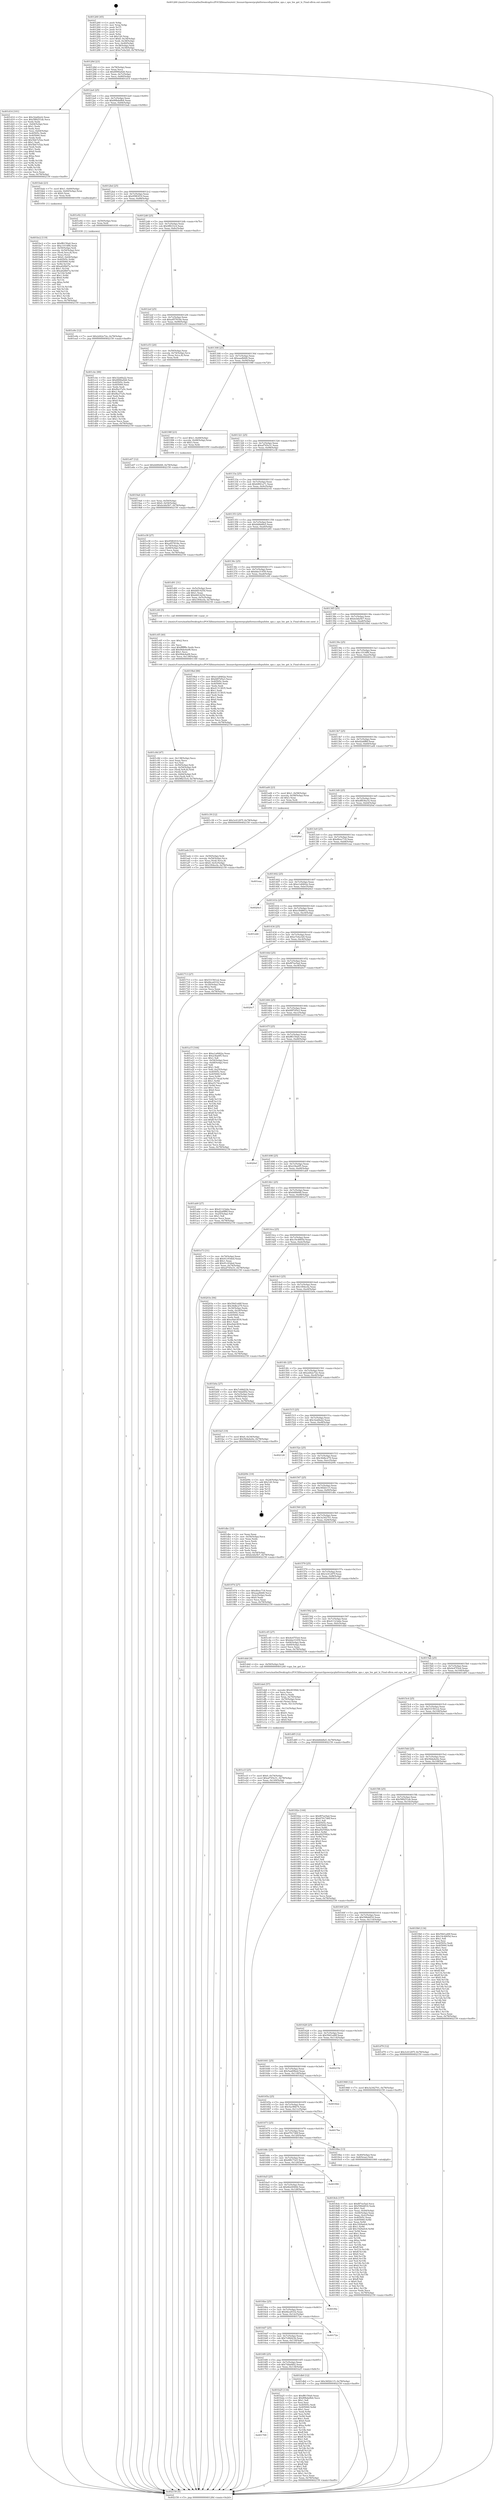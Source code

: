 digraph "0x401260" {
  label = "0x401260 (/mnt/c/Users/mathe/Desktop/tcc/POCII/binaries/extr_linuxarchpowerpcplatformscellspufshw_ops.c_spu_hw_get_ls_Final-ollvm.out::main(0))"
  labelloc = "t"
  node[shape=record]

  Entry [label="",width=0.3,height=0.3,shape=circle,fillcolor=black,style=filled]
  "0x40128d" [label="{
     0x40128d [23]\l
     | [instrs]\l
     &nbsp;&nbsp;0x40128d \<+3\>: mov -0x78(%rbp),%eax\l
     &nbsp;&nbsp;0x401290 \<+2\>: mov %eax,%ecx\l
     &nbsp;&nbsp;0x401292 \<+6\>: sub $0x8990a926,%ecx\l
     &nbsp;&nbsp;0x401298 \<+3\>: mov %eax,-0x7c(%rbp)\l
     &nbsp;&nbsp;0x40129b \<+3\>: mov %ecx,-0x80(%rbp)\l
     &nbsp;&nbsp;0x40129e \<+6\>: je 0000000000401d14 \<main+0xab4\>\l
  }"]
  "0x401d14" [label="{
     0x401d14 [101]\l
     | [instrs]\l
     &nbsp;&nbsp;0x401d14 \<+5\>: mov $0x32a6fa22,%eax\l
     &nbsp;&nbsp;0x401d19 \<+5\>: mov $0x588251ab,%ecx\l
     &nbsp;&nbsp;0x401d1e \<+2\>: xor %edx,%edx\l
     &nbsp;&nbsp;0x401d20 \<+3\>: mov -0x64(%rbp),%esi\l
     &nbsp;&nbsp;0x401d23 \<+3\>: sub $0x1,%edx\l
     &nbsp;&nbsp;0x401d26 \<+2\>: sub %edx,%esi\l
     &nbsp;&nbsp;0x401d28 \<+3\>: mov %esi,-0x64(%rbp)\l
     &nbsp;&nbsp;0x401d2b \<+7\>: mov 0x40505c,%edx\l
     &nbsp;&nbsp;0x401d32 \<+7\>: mov 0x405060,%esi\l
     &nbsp;&nbsp;0x401d39 \<+2\>: mov %edx,%edi\l
     &nbsp;&nbsp;0x401d3b \<+6\>: add $0x5bb7e52a,%edi\l
     &nbsp;&nbsp;0x401d41 \<+3\>: sub $0x1,%edi\l
     &nbsp;&nbsp;0x401d44 \<+6\>: sub $0x5bb7e52a,%edi\l
     &nbsp;&nbsp;0x401d4a \<+3\>: imul %edi,%edx\l
     &nbsp;&nbsp;0x401d4d \<+3\>: and $0x1,%edx\l
     &nbsp;&nbsp;0x401d50 \<+3\>: cmp $0x0,%edx\l
     &nbsp;&nbsp;0x401d53 \<+4\>: sete %r8b\l
     &nbsp;&nbsp;0x401d57 \<+3\>: cmp $0xa,%esi\l
     &nbsp;&nbsp;0x401d5a \<+4\>: setl %r9b\l
     &nbsp;&nbsp;0x401d5e \<+3\>: mov %r8b,%r10b\l
     &nbsp;&nbsp;0x401d61 \<+3\>: and %r9b,%r10b\l
     &nbsp;&nbsp;0x401d64 \<+3\>: xor %r9b,%r8b\l
     &nbsp;&nbsp;0x401d67 \<+3\>: or %r8b,%r10b\l
     &nbsp;&nbsp;0x401d6a \<+4\>: test $0x1,%r10b\l
     &nbsp;&nbsp;0x401d6e \<+3\>: cmovne %ecx,%eax\l
     &nbsp;&nbsp;0x401d71 \<+3\>: mov %eax,-0x78(%rbp)\l
     &nbsp;&nbsp;0x401d74 \<+5\>: jmp 0000000000402159 \<main+0xef9\>\l
  }"]
  "0x4012a4" [label="{
     0x4012a4 [25]\l
     | [instrs]\l
     &nbsp;&nbsp;0x4012a4 \<+5\>: jmp 00000000004012a9 \<main+0x49\>\l
     &nbsp;&nbsp;0x4012a9 \<+3\>: mov -0x7c(%rbp),%eax\l
     &nbsp;&nbsp;0x4012ac \<+5\>: sub $0x89bda9b4,%eax\l
     &nbsp;&nbsp;0x4012b1 \<+6\>: mov %eax,-0x84(%rbp)\l
     &nbsp;&nbsp;0x4012b7 \<+6\>: je 0000000000401bab \<main+0x94b\>\l
  }"]
  Exit [label="",width=0.3,height=0.3,shape=circle,fillcolor=black,style=filled,peripheries=2]
  "0x401bab" [label="{
     0x401bab [23]\l
     | [instrs]\l
     &nbsp;&nbsp;0x401bab \<+7\>: movl $0x1,-0x60(%rbp)\l
     &nbsp;&nbsp;0x401bb2 \<+4\>: movslq -0x60(%rbp),%rax\l
     &nbsp;&nbsp;0x401bb6 \<+4\>: shl $0x0,%rax\l
     &nbsp;&nbsp;0x401bba \<+3\>: mov %rax,%rdi\l
     &nbsp;&nbsp;0x401bbd \<+5\>: call 0000000000401050 \<malloc@plt\>\l
     | [calls]\l
     &nbsp;&nbsp;0x401050 \{1\} (unknown)\l
  }"]
  "0x4012bd" [label="{
     0x4012bd [25]\l
     | [instrs]\l
     &nbsp;&nbsp;0x4012bd \<+5\>: jmp 00000000004012c2 \<main+0x62\>\l
     &nbsp;&nbsp;0x4012c2 \<+3\>: mov -0x7c(%rbp),%eax\l
     &nbsp;&nbsp;0x4012c5 \<+5\>: sub $0x95f83f19,%eax\l
     &nbsp;&nbsp;0x4012ca \<+6\>: mov %eax,-0x88(%rbp)\l
     &nbsp;&nbsp;0x4012d0 \<+6\>: je 0000000000401e92 \<main+0xc32\>\l
  }"]
  "0x401e9e" [label="{
     0x401e9e [12]\l
     | [instrs]\l
     &nbsp;&nbsp;0x401e9e \<+7\>: movl $0x2d42e72e,-0x78(%rbp)\l
     &nbsp;&nbsp;0x401ea5 \<+5\>: jmp 0000000000402159 \<main+0xef9\>\l
  }"]
  "0x401e92" [label="{
     0x401e92 [12]\l
     | [instrs]\l
     &nbsp;&nbsp;0x401e92 \<+4\>: mov -0x50(%rbp),%rax\l
     &nbsp;&nbsp;0x401e96 \<+3\>: mov %rax,%rdi\l
     &nbsp;&nbsp;0x401e99 \<+5\>: call 0000000000401030 \<free@plt\>\l
     | [calls]\l
     &nbsp;&nbsp;0x401030 \{1\} (unknown)\l
  }"]
  "0x4012d6" [label="{
     0x4012d6 [25]\l
     | [instrs]\l
     &nbsp;&nbsp;0x4012d6 \<+5\>: jmp 00000000004012db \<main+0x7b\>\l
     &nbsp;&nbsp;0x4012db \<+3\>: mov -0x7c(%rbp),%eax\l
     &nbsp;&nbsp;0x4012de \<+5\>: sub $0x9ff233c4,%eax\l
     &nbsp;&nbsp;0x4012e3 \<+6\>: mov %eax,-0x8c(%rbp)\l
     &nbsp;&nbsp;0x4012e9 \<+6\>: je 0000000000401cbc \<main+0xa5c\>\l
  }"]
  "0x401e67" [label="{
     0x401e67 [12]\l
     | [instrs]\l
     &nbsp;&nbsp;0x401e67 \<+7\>: movl $0xbfd9d48,-0x78(%rbp)\l
     &nbsp;&nbsp;0x401e6e \<+5\>: jmp 0000000000402159 \<main+0xef9\>\l
  }"]
  "0x401cbc" [label="{
     0x401cbc [88]\l
     | [instrs]\l
     &nbsp;&nbsp;0x401cbc \<+5\>: mov $0x32a6fa22,%eax\l
     &nbsp;&nbsp;0x401cc1 \<+5\>: mov $0x8990a926,%ecx\l
     &nbsp;&nbsp;0x401cc6 \<+7\>: mov 0x40505c,%edx\l
     &nbsp;&nbsp;0x401ccd \<+7\>: mov 0x405060,%esi\l
     &nbsp;&nbsp;0x401cd4 \<+2\>: mov %edx,%edi\l
     &nbsp;&nbsp;0x401cd6 \<+6\>: sub $0xf6a37a5c,%edi\l
     &nbsp;&nbsp;0x401cdc \<+3\>: sub $0x1,%edi\l
     &nbsp;&nbsp;0x401cdf \<+6\>: add $0xf6a37a5c,%edi\l
     &nbsp;&nbsp;0x401ce5 \<+3\>: imul %edi,%edx\l
     &nbsp;&nbsp;0x401ce8 \<+3\>: and $0x1,%edx\l
     &nbsp;&nbsp;0x401ceb \<+3\>: cmp $0x0,%edx\l
     &nbsp;&nbsp;0x401cee \<+4\>: sete %r8b\l
     &nbsp;&nbsp;0x401cf2 \<+3\>: cmp $0xa,%esi\l
     &nbsp;&nbsp;0x401cf5 \<+4\>: setl %r9b\l
     &nbsp;&nbsp;0x401cf9 \<+3\>: mov %r8b,%r10b\l
     &nbsp;&nbsp;0x401cfc \<+3\>: and %r9b,%r10b\l
     &nbsp;&nbsp;0x401cff \<+3\>: xor %r9b,%r8b\l
     &nbsp;&nbsp;0x401d02 \<+3\>: or %r8b,%r10b\l
     &nbsp;&nbsp;0x401d05 \<+4\>: test $0x1,%r10b\l
     &nbsp;&nbsp;0x401d09 \<+3\>: cmovne %ecx,%eax\l
     &nbsp;&nbsp;0x401d0c \<+3\>: mov %eax,-0x78(%rbp)\l
     &nbsp;&nbsp;0x401d0f \<+5\>: jmp 0000000000402159 \<main+0xef9\>\l
  }"]
  "0x4012ef" [label="{
     0x4012ef [25]\l
     | [instrs]\l
     &nbsp;&nbsp;0x4012ef \<+5\>: jmp 00000000004012f4 \<main+0x94\>\l
     &nbsp;&nbsp;0x4012f4 \<+3\>: mov -0x7c(%rbp),%eax\l
     &nbsp;&nbsp;0x4012f7 \<+5\>: sub $0xa957818e,%eax\l
     &nbsp;&nbsp;0x4012fc \<+6\>: mov %eax,-0x90(%rbp)\l
     &nbsp;&nbsp;0x401302 \<+6\>: je 0000000000401e53 \<main+0xbf3\>\l
  }"]
  "0x401e1f" [label="{
     0x401e1f [25]\l
     | [instrs]\l
     &nbsp;&nbsp;0x401e1f \<+7\>: movl $0x0,-0x74(%rbp)\l
     &nbsp;&nbsp;0x401e26 \<+7\>: movl $0xaf745e31,-0x78(%rbp)\l
     &nbsp;&nbsp;0x401e2d \<+6\>: mov %eax,-0x140(%rbp)\l
     &nbsp;&nbsp;0x401e33 \<+5\>: jmp 0000000000402159 \<main+0xef9\>\l
  }"]
  "0x401e53" [label="{
     0x401e53 [20]\l
     | [instrs]\l
     &nbsp;&nbsp;0x401e53 \<+4\>: mov -0x50(%rbp),%rax\l
     &nbsp;&nbsp;0x401e57 \<+4\>: movslq -0x74(%rbp),%rcx\l
     &nbsp;&nbsp;0x401e5b \<+4\>: mov (%rax,%rcx,8),%rax\l
     &nbsp;&nbsp;0x401e5f \<+3\>: mov %rax,%rdi\l
     &nbsp;&nbsp;0x401e62 \<+5\>: call 0000000000401030 \<free@plt\>\l
     | [calls]\l
     &nbsp;&nbsp;0x401030 \{1\} (unknown)\l
  }"]
  "0x401308" [label="{
     0x401308 [25]\l
     | [instrs]\l
     &nbsp;&nbsp;0x401308 \<+5\>: jmp 000000000040130d \<main+0xad\>\l
     &nbsp;&nbsp;0x40130d \<+3\>: mov -0x7c(%rbp),%eax\l
     &nbsp;&nbsp;0x401310 \<+5\>: sub $0xaaafbfd0,%eax\l
     &nbsp;&nbsp;0x401315 \<+6\>: mov %eax,-0x94(%rbp)\l
     &nbsp;&nbsp;0x40131b \<+6\>: je 000000000040198f \<main+0x72f\>\l
  }"]
  "0x401de6" [label="{
     0x401de6 [57]\l
     | [instrs]\l
     &nbsp;&nbsp;0x401de6 \<+10\>: movabs $0x4030b6,%rdi\l
     &nbsp;&nbsp;0x401df0 \<+2\>: xor %ecx,%ecx\l
     &nbsp;&nbsp;0x401df2 \<+5\>: mov $0x1a,%edx\l
     &nbsp;&nbsp;0x401df7 \<+4\>: mov %rax,-0x70(%rbp)\l
     &nbsp;&nbsp;0x401dfb \<+4\>: mov -0x70(%rbp),%rax\l
     &nbsp;&nbsp;0x401dff \<+3\>: movsbl (%rax),%eax\l
     &nbsp;&nbsp;0x401e02 \<+6\>: mov %edx,-0x13c(%rbp)\l
     &nbsp;&nbsp;0x401e08 \<+1\>: cltd\l
     &nbsp;&nbsp;0x401e09 \<+6\>: mov -0x13c(%rbp),%esi\l
     &nbsp;&nbsp;0x401e0f \<+2\>: idiv %esi\l
     &nbsp;&nbsp;0x401e11 \<+3\>: sub $0x61,%ecx\l
     &nbsp;&nbsp;0x401e14 \<+2\>: sub %ecx,%edx\l
     &nbsp;&nbsp;0x401e16 \<+2\>: mov %edx,%esi\l
     &nbsp;&nbsp;0x401e18 \<+2\>: mov $0x0,%al\l
     &nbsp;&nbsp;0x401e1a \<+5\>: call 0000000000401040 \<printf@plt\>\l
     | [calls]\l
     &nbsp;&nbsp;0x401040 \{1\} (unknown)\l
  }"]
  "0x40198f" [label="{
     0x40198f [23]\l
     | [instrs]\l
     &nbsp;&nbsp;0x40198f \<+7\>: movl $0x1,-0x48(%rbp)\l
     &nbsp;&nbsp;0x401996 \<+4\>: movslq -0x48(%rbp),%rax\l
     &nbsp;&nbsp;0x40199a \<+4\>: shl $0x3,%rax\l
     &nbsp;&nbsp;0x40199e \<+3\>: mov %rax,%rdi\l
     &nbsp;&nbsp;0x4019a1 \<+5\>: call 0000000000401050 \<malloc@plt\>\l
     | [calls]\l
     &nbsp;&nbsp;0x401050 \{1\} (unknown)\l
  }"]
  "0x401321" [label="{
     0x401321 [25]\l
     | [instrs]\l
     &nbsp;&nbsp;0x401321 \<+5\>: jmp 0000000000401326 \<main+0xc6\>\l
     &nbsp;&nbsp;0x401326 \<+3\>: mov -0x7c(%rbp),%eax\l
     &nbsp;&nbsp;0x401329 \<+5\>: sub $0xaf745e31,%eax\l
     &nbsp;&nbsp;0x40132e \<+6\>: mov %eax,-0x98(%rbp)\l
     &nbsp;&nbsp;0x401334 \<+6\>: je 0000000000401e38 \<main+0xbd8\>\l
  }"]
  "0x401c8d" [label="{
     0x401c8d [47]\l
     | [instrs]\l
     &nbsp;&nbsp;0x401c8d \<+6\>: mov -0x138(%rbp),%ecx\l
     &nbsp;&nbsp;0x401c93 \<+3\>: imul %eax,%ecx\l
     &nbsp;&nbsp;0x401c96 \<+3\>: mov %cl,%sil\l
     &nbsp;&nbsp;0x401c99 \<+4\>: mov -0x50(%rbp),%rdi\l
     &nbsp;&nbsp;0x401c9d \<+4\>: movslq -0x54(%rbp),%r8\l
     &nbsp;&nbsp;0x401ca1 \<+4\>: mov (%rdi,%r8,8),%rdi\l
     &nbsp;&nbsp;0x401ca5 \<+3\>: mov (%rdi),%rdi\l
     &nbsp;&nbsp;0x401ca8 \<+4\>: movslq -0x64(%rbp),%r8\l
     &nbsp;&nbsp;0x401cac \<+4\>: mov %sil,(%rdi,%r8,1)\l
     &nbsp;&nbsp;0x401cb0 \<+7\>: movl $0x9ff233c4,-0x78(%rbp)\l
     &nbsp;&nbsp;0x401cb7 \<+5\>: jmp 0000000000402159 \<main+0xef9\>\l
  }"]
  "0x401e38" [label="{
     0x401e38 [27]\l
     | [instrs]\l
     &nbsp;&nbsp;0x401e38 \<+5\>: mov $0x95f83f19,%eax\l
     &nbsp;&nbsp;0x401e3d \<+5\>: mov $0xa957818e,%ecx\l
     &nbsp;&nbsp;0x401e42 \<+3\>: mov -0x74(%rbp),%edx\l
     &nbsp;&nbsp;0x401e45 \<+3\>: cmp -0x48(%rbp),%edx\l
     &nbsp;&nbsp;0x401e48 \<+3\>: cmovl %ecx,%eax\l
     &nbsp;&nbsp;0x401e4b \<+3\>: mov %eax,-0x78(%rbp)\l
     &nbsp;&nbsp;0x401e4e \<+5\>: jmp 0000000000402159 \<main+0xef9\>\l
  }"]
  "0x40133a" [label="{
     0x40133a [25]\l
     | [instrs]\l
     &nbsp;&nbsp;0x40133a \<+5\>: jmp 000000000040133f \<main+0xdf\>\l
     &nbsp;&nbsp;0x40133f \<+3\>: mov -0x7c(%rbp),%eax\l
     &nbsp;&nbsp;0x401342 \<+5\>: sub $0xb9f41a71,%eax\l
     &nbsp;&nbsp;0x401347 \<+6\>: mov %eax,-0x9c(%rbp)\l
     &nbsp;&nbsp;0x40134d \<+6\>: je 0000000000402141 \<main+0xee1\>\l
  }"]
  "0x401c65" [label="{
     0x401c65 [40]\l
     | [instrs]\l
     &nbsp;&nbsp;0x401c65 \<+5\>: mov $0x2,%ecx\l
     &nbsp;&nbsp;0x401c6a \<+1\>: cltd\l
     &nbsp;&nbsp;0x401c6b \<+2\>: idiv %ecx\l
     &nbsp;&nbsp;0x401c6d \<+6\>: imul $0xfffffffe,%edx,%ecx\l
     &nbsp;&nbsp;0x401c73 \<+6\>: add $0x94de4a08,%ecx\l
     &nbsp;&nbsp;0x401c79 \<+3\>: add $0x1,%ecx\l
     &nbsp;&nbsp;0x401c7c \<+6\>: sub $0x94de4a08,%ecx\l
     &nbsp;&nbsp;0x401c82 \<+6\>: mov %ecx,-0x138(%rbp)\l
     &nbsp;&nbsp;0x401c88 \<+5\>: call 0000000000401160 \<next_i\>\l
     | [calls]\l
     &nbsp;&nbsp;0x401160 \{1\} (/mnt/c/Users/mathe/Desktop/tcc/POCII/binaries/extr_linuxarchpowerpcplatformscellspufshw_ops.c_spu_hw_get_ls_Final-ollvm.out::next_i)\l
  }"]
  "0x402141" [label="{
     0x402141\l
  }", style=dashed]
  "0x401353" [label="{
     0x401353 [25]\l
     | [instrs]\l
     &nbsp;&nbsp;0x401353 \<+5\>: jmp 0000000000401358 \<main+0xf8\>\l
     &nbsp;&nbsp;0x401358 \<+3\>: mov -0x7c(%rbp),%eax\l
     &nbsp;&nbsp;0x40135b \<+5\>: sub $0xbb8ddfa5,%eax\l
     &nbsp;&nbsp;0x401360 \<+6\>: mov %eax,-0xa0(%rbp)\l
     &nbsp;&nbsp;0x401366 \<+6\>: je 0000000000401d91 \<main+0xb31\>\l
  }"]
  "0x401bc2" [label="{
     0x401bc2 [119]\l
     | [instrs]\l
     &nbsp;&nbsp;0x401bc2 \<+5\>: mov $0xff6150a0,%ecx\l
     &nbsp;&nbsp;0x401bc7 \<+5\>: mov $0xc1014ff4,%edx\l
     &nbsp;&nbsp;0x401bcc \<+4\>: mov -0x50(%rbp),%rdi\l
     &nbsp;&nbsp;0x401bd0 \<+4\>: movslq -0x54(%rbp),%rsi\l
     &nbsp;&nbsp;0x401bd4 \<+4\>: mov (%rdi,%rsi,8),%rsi\l
     &nbsp;&nbsp;0x401bd8 \<+3\>: mov %rax,(%rsi)\l
     &nbsp;&nbsp;0x401bdb \<+7\>: movl $0x0,-0x64(%rbp)\l
     &nbsp;&nbsp;0x401be2 \<+8\>: mov 0x40505c,%r8d\l
     &nbsp;&nbsp;0x401bea \<+8\>: mov 0x405060,%r9d\l
     &nbsp;&nbsp;0x401bf2 \<+3\>: mov %r8d,%r10d\l
     &nbsp;&nbsp;0x401bf5 \<+7\>: add $0xa62fb67a,%r10d\l
     &nbsp;&nbsp;0x401bfc \<+4\>: sub $0x1,%r10d\l
     &nbsp;&nbsp;0x401c00 \<+7\>: sub $0xa62fb67a,%r10d\l
     &nbsp;&nbsp;0x401c07 \<+4\>: imul %r10d,%r8d\l
     &nbsp;&nbsp;0x401c0b \<+4\>: and $0x1,%r8d\l
     &nbsp;&nbsp;0x401c0f \<+4\>: cmp $0x0,%r8d\l
     &nbsp;&nbsp;0x401c13 \<+4\>: sete %r11b\l
     &nbsp;&nbsp;0x401c17 \<+4\>: cmp $0xa,%r9d\l
     &nbsp;&nbsp;0x401c1b \<+3\>: setl %bl\l
     &nbsp;&nbsp;0x401c1e \<+3\>: mov %r11b,%r14b\l
     &nbsp;&nbsp;0x401c21 \<+3\>: and %bl,%r14b\l
     &nbsp;&nbsp;0x401c24 \<+3\>: xor %bl,%r11b\l
     &nbsp;&nbsp;0x401c27 \<+3\>: or %r11b,%r14b\l
     &nbsp;&nbsp;0x401c2a \<+4\>: test $0x1,%r14b\l
     &nbsp;&nbsp;0x401c2e \<+3\>: cmovne %edx,%ecx\l
     &nbsp;&nbsp;0x401c31 \<+3\>: mov %ecx,-0x78(%rbp)\l
     &nbsp;&nbsp;0x401c34 \<+5\>: jmp 0000000000402159 \<main+0xef9\>\l
  }"]
  "0x401d91" [label="{
     0x401d91 [31]\l
     | [instrs]\l
     &nbsp;&nbsp;0x401d91 \<+3\>: mov -0x5c(%rbp),%eax\l
     &nbsp;&nbsp;0x401d94 \<+5\>: sub $0xbfd1425d,%eax\l
     &nbsp;&nbsp;0x401d99 \<+3\>: add $0x1,%eax\l
     &nbsp;&nbsp;0x401d9c \<+5\>: add $0xbfd1425d,%eax\l
     &nbsp;&nbsp;0x401da1 \<+3\>: mov %eax,-0x5c(%rbp)\l
     &nbsp;&nbsp;0x401da4 \<+7\>: movl $0x1f04ecfa,-0x78(%rbp)\l
     &nbsp;&nbsp;0x401dab \<+5\>: jmp 0000000000402159 \<main+0xef9\>\l
  }"]
  "0x40136c" [label="{
     0x40136c [25]\l
     | [instrs]\l
     &nbsp;&nbsp;0x40136c \<+5\>: jmp 0000000000401371 \<main+0x111\>\l
     &nbsp;&nbsp;0x401371 \<+3\>: mov -0x7c(%rbp),%eax\l
     &nbsp;&nbsp;0x401374 \<+5\>: sub $0xbbe31459,%eax\l
     &nbsp;&nbsp;0x401379 \<+6\>: mov %eax,-0xa4(%rbp)\l
     &nbsp;&nbsp;0x40137f \<+6\>: je 0000000000401c60 \<main+0xa00\>\l
  }"]
  "0x401709" [label="{
     0x401709\l
  }", style=dashed]
  "0x401c60" [label="{
     0x401c60 [5]\l
     | [instrs]\l
     &nbsp;&nbsp;0x401c60 \<+5\>: call 0000000000401160 \<next_i\>\l
     | [calls]\l
     &nbsp;&nbsp;0x401160 \{1\} (/mnt/c/Users/mathe/Desktop/tcc/POCII/binaries/extr_linuxarchpowerpcplatformscellspufshw_ops.c_spu_hw_get_ls_Final-ollvm.out::next_i)\l
  }"]
  "0x401385" [label="{
     0x401385 [25]\l
     | [instrs]\l
     &nbsp;&nbsp;0x401385 \<+5\>: jmp 000000000040138a \<main+0x12a\>\l
     &nbsp;&nbsp;0x40138a \<+3\>: mov -0x7c(%rbp),%eax\l
     &nbsp;&nbsp;0x40138d \<+5\>: sub $0xbcbfa5b7,%eax\l
     &nbsp;&nbsp;0x401392 \<+6\>: mov %eax,-0xa8(%rbp)\l
     &nbsp;&nbsp;0x401398 \<+6\>: je 00000000004019bd \<main+0x75d\>\l
  }"]
  "0x401b25" [label="{
     0x401b25 [134]\l
     | [instrs]\l
     &nbsp;&nbsp;0x401b25 \<+5\>: mov $0xff6150a0,%eax\l
     &nbsp;&nbsp;0x401b2a \<+5\>: mov $0x89bda9b4,%ecx\l
     &nbsp;&nbsp;0x401b2f \<+2\>: mov $0x1,%dl\l
     &nbsp;&nbsp;0x401b31 \<+2\>: xor %esi,%esi\l
     &nbsp;&nbsp;0x401b33 \<+7\>: mov 0x40505c,%edi\l
     &nbsp;&nbsp;0x401b3a \<+8\>: mov 0x405060,%r8d\l
     &nbsp;&nbsp;0x401b42 \<+3\>: sub $0x1,%esi\l
     &nbsp;&nbsp;0x401b45 \<+3\>: mov %edi,%r9d\l
     &nbsp;&nbsp;0x401b48 \<+3\>: add %esi,%r9d\l
     &nbsp;&nbsp;0x401b4b \<+4\>: imul %r9d,%edi\l
     &nbsp;&nbsp;0x401b4f \<+3\>: and $0x1,%edi\l
     &nbsp;&nbsp;0x401b52 \<+3\>: cmp $0x0,%edi\l
     &nbsp;&nbsp;0x401b55 \<+4\>: sete %r10b\l
     &nbsp;&nbsp;0x401b59 \<+4\>: cmp $0xa,%r8d\l
     &nbsp;&nbsp;0x401b5d \<+4\>: setl %r11b\l
     &nbsp;&nbsp;0x401b61 \<+3\>: mov %r10b,%bl\l
     &nbsp;&nbsp;0x401b64 \<+3\>: xor $0xff,%bl\l
     &nbsp;&nbsp;0x401b67 \<+3\>: mov %r11b,%r14b\l
     &nbsp;&nbsp;0x401b6a \<+4\>: xor $0xff,%r14b\l
     &nbsp;&nbsp;0x401b6e \<+3\>: xor $0x1,%dl\l
     &nbsp;&nbsp;0x401b71 \<+3\>: mov %bl,%r15b\l
     &nbsp;&nbsp;0x401b74 \<+4\>: and $0xff,%r15b\l
     &nbsp;&nbsp;0x401b78 \<+3\>: and %dl,%r10b\l
     &nbsp;&nbsp;0x401b7b \<+3\>: mov %r14b,%r12b\l
     &nbsp;&nbsp;0x401b7e \<+4\>: and $0xff,%r12b\l
     &nbsp;&nbsp;0x401b82 \<+3\>: and %dl,%r11b\l
     &nbsp;&nbsp;0x401b85 \<+3\>: or %r10b,%r15b\l
     &nbsp;&nbsp;0x401b88 \<+3\>: or %r11b,%r12b\l
     &nbsp;&nbsp;0x401b8b \<+3\>: xor %r12b,%r15b\l
     &nbsp;&nbsp;0x401b8e \<+3\>: or %r14b,%bl\l
     &nbsp;&nbsp;0x401b91 \<+3\>: xor $0xff,%bl\l
     &nbsp;&nbsp;0x401b94 \<+3\>: or $0x1,%dl\l
     &nbsp;&nbsp;0x401b97 \<+2\>: and %dl,%bl\l
     &nbsp;&nbsp;0x401b99 \<+3\>: or %bl,%r15b\l
     &nbsp;&nbsp;0x401b9c \<+4\>: test $0x1,%r15b\l
     &nbsp;&nbsp;0x401ba0 \<+3\>: cmovne %ecx,%eax\l
     &nbsp;&nbsp;0x401ba3 \<+3\>: mov %eax,-0x78(%rbp)\l
     &nbsp;&nbsp;0x401ba6 \<+5\>: jmp 0000000000402159 \<main+0xef9\>\l
  }"]
  "0x4019bd" [label="{
     0x4019bd [88]\l
     | [instrs]\l
     &nbsp;&nbsp;0x4019bd \<+5\>: mov $0xe1a8462a,%eax\l
     &nbsp;&nbsp;0x4019c2 \<+5\>: mov $0xfd97d5a3,%ecx\l
     &nbsp;&nbsp;0x4019c7 \<+7\>: mov 0x40505c,%edx\l
     &nbsp;&nbsp;0x4019ce \<+7\>: mov 0x405060,%esi\l
     &nbsp;&nbsp;0x4019d5 \<+2\>: mov %edx,%edi\l
     &nbsp;&nbsp;0x4019d7 \<+6\>: sub $0x41313835,%edi\l
     &nbsp;&nbsp;0x4019dd \<+3\>: sub $0x1,%edi\l
     &nbsp;&nbsp;0x4019e0 \<+6\>: add $0x41313835,%edi\l
     &nbsp;&nbsp;0x4019e6 \<+3\>: imul %edi,%edx\l
     &nbsp;&nbsp;0x4019e9 \<+3\>: and $0x1,%edx\l
     &nbsp;&nbsp;0x4019ec \<+3\>: cmp $0x0,%edx\l
     &nbsp;&nbsp;0x4019ef \<+4\>: sete %r8b\l
     &nbsp;&nbsp;0x4019f3 \<+3\>: cmp $0xa,%esi\l
     &nbsp;&nbsp;0x4019f6 \<+4\>: setl %r9b\l
     &nbsp;&nbsp;0x4019fa \<+3\>: mov %r8b,%r10b\l
     &nbsp;&nbsp;0x4019fd \<+3\>: and %r9b,%r10b\l
     &nbsp;&nbsp;0x401a00 \<+3\>: xor %r9b,%r8b\l
     &nbsp;&nbsp;0x401a03 \<+3\>: or %r8b,%r10b\l
     &nbsp;&nbsp;0x401a06 \<+4\>: test $0x1,%r10b\l
     &nbsp;&nbsp;0x401a0a \<+3\>: cmovne %ecx,%eax\l
     &nbsp;&nbsp;0x401a0d \<+3\>: mov %eax,-0x78(%rbp)\l
     &nbsp;&nbsp;0x401a10 \<+5\>: jmp 0000000000402159 \<main+0xef9\>\l
  }"]
  "0x40139e" [label="{
     0x40139e [25]\l
     | [instrs]\l
     &nbsp;&nbsp;0x40139e \<+5\>: jmp 00000000004013a3 \<main+0x143\>\l
     &nbsp;&nbsp;0x4013a3 \<+3\>: mov -0x7c(%rbp),%eax\l
     &nbsp;&nbsp;0x4013a6 \<+5\>: sub $0xc1014ff4,%eax\l
     &nbsp;&nbsp;0x4013ab \<+6\>: mov %eax,-0xac(%rbp)\l
     &nbsp;&nbsp;0x4013b1 \<+6\>: je 0000000000401c39 \<main+0x9d9\>\l
  }"]
  "0x4016f0" [label="{
     0x4016f0 [25]\l
     | [instrs]\l
     &nbsp;&nbsp;0x4016f0 \<+5\>: jmp 00000000004016f5 \<main+0x495\>\l
     &nbsp;&nbsp;0x4016f5 \<+3\>: mov -0x7c(%rbp),%eax\l
     &nbsp;&nbsp;0x4016f8 \<+5\>: sub $0x7ddafd02,%eax\l
     &nbsp;&nbsp;0x4016fd \<+6\>: mov %eax,-0x134(%rbp)\l
     &nbsp;&nbsp;0x401703 \<+6\>: je 0000000000401b25 \<main+0x8c5\>\l
  }"]
  "0x401c39" [label="{
     0x401c39 [12]\l
     | [instrs]\l
     &nbsp;&nbsp;0x401c39 \<+7\>: movl $0x3c41297f,-0x78(%rbp)\l
     &nbsp;&nbsp;0x401c40 \<+5\>: jmp 0000000000402159 \<main+0xef9\>\l
  }"]
  "0x4013b7" [label="{
     0x4013b7 [25]\l
     | [instrs]\l
     &nbsp;&nbsp;0x4013b7 \<+5\>: jmp 00000000004013bc \<main+0x15c\>\l
     &nbsp;&nbsp;0x4013bc \<+3\>: mov -0x7c(%rbp),%eax\l
     &nbsp;&nbsp;0x4013bf \<+5\>: sub $0xd2a6ff6f,%eax\l
     &nbsp;&nbsp;0x4013c4 \<+6\>: mov %eax,-0xb0(%rbp)\l
     &nbsp;&nbsp;0x4013ca \<+6\>: je 0000000000401ad4 \<main+0x874\>\l
  }"]
  "0x401db0" [label="{
     0x401db0 [12]\l
     | [instrs]\l
     &nbsp;&nbsp;0x401db0 \<+7\>: movl $0x36f2b115,-0x78(%rbp)\l
     &nbsp;&nbsp;0x401db7 \<+5\>: jmp 0000000000402159 \<main+0xef9\>\l
  }"]
  "0x401ad4" [label="{
     0x401ad4 [23]\l
     | [instrs]\l
     &nbsp;&nbsp;0x401ad4 \<+7\>: movl $0x1,-0x58(%rbp)\l
     &nbsp;&nbsp;0x401adb \<+4\>: movslq -0x58(%rbp),%rax\l
     &nbsp;&nbsp;0x401adf \<+4\>: shl $0x3,%rax\l
     &nbsp;&nbsp;0x401ae3 \<+3\>: mov %rax,%rdi\l
     &nbsp;&nbsp;0x401ae6 \<+5\>: call 0000000000401050 \<malloc@plt\>\l
     | [calls]\l
     &nbsp;&nbsp;0x401050 \{1\} (unknown)\l
  }"]
  "0x4013d0" [label="{
     0x4013d0 [25]\l
     | [instrs]\l
     &nbsp;&nbsp;0x4013d0 \<+5\>: jmp 00000000004013d5 \<main+0x175\>\l
     &nbsp;&nbsp;0x4013d5 \<+3\>: mov -0x7c(%rbp),%eax\l
     &nbsp;&nbsp;0x4013d8 \<+5\>: sub $0xdf836a1b,%eax\l
     &nbsp;&nbsp;0x4013dd \<+6\>: mov %eax,-0xb4(%rbp)\l
     &nbsp;&nbsp;0x4013e3 \<+6\>: je 00000000004020af \<main+0xe4f\>\l
  }"]
  "0x4016d7" [label="{
     0x4016d7 [25]\l
     | [instrs]\l
     &nbsp;&nbsp;0x4016d7 \<+5\>: jmp 00000000004016dc \<main+0x47c\>\l
     &nbsp;&nbsp;0x4016dc \<+3\>: mov -0x7c(%rbp),%eax\l
     &nbsp;&nbsp;0x4016df \<+5\>: sub $0x7c68d23b,%eax\l
     &nbsp;&nbsp;0x4016e4 \<+6\>: mov %eax,-0x130(%rbp)\l
     &nbsp;&nbsp;0x4016ea \<+6\>: je 0000000000401db0 \<main+0xb50\>\l
  }"]
  "0x4020af" [label="{
     0x4020af\l
  }", style=dashed]
  "0x4013e9" [label="{
     0x4013e9 [25]\l
     | [instrs]\l
     &nbsp;&nbsp;0x4013e9 \<+5\>: jmp 00000000004013ee \<main+0x18e\>\l
     &nbsp;&nbsp;0x4013ee \<+3\>: mov -0x7c(%rbp),%eax\l
     &nbsp;&nbsp;0x4013f1 \<+5\>: sub $0xdfeec718,%eax\l
     &nbsp;&nbsp;0x4013f6 \<+6\>: mov %eax,-0xb8(%rbp)\l
     &nbsp;&nbsp;0x4013fc \<+6\>: je 0000000000401eaa \<main+0xc4a\>\l
  }"]
  "0x40172e" [label="{
     0x40172e\l
  }", style=dashed]
  "0x401eaa" [label="{
     0x401eaa\l
  }", style=dashed]
  "0x401402" [label="{
     0x401402 [25]\l
     | [instrs]\l
     &nbsp;&nbsp;0x401402 \<+5\>: jmp 0000000000401407 \<main+0x1a7\>\l
     &nbsp;&nbsp;0x401407 \<+3\>: mov -0x7c(%rbp),%eax\l
     &nbsp;&nbsp;0x40140a \<+5\>: sub $0xe1a8462a,%eax\l
     &nbsp;&nbsp;0x40140f \<+6\>: mov %eax,-0xbc(%rbp)\l
     &nbsp;&nbsp;0x401415 \<+6\>: je 00000000004020e3 \<main+0xe83\>\l
  }"]
  "0x4016be" [label="{
     0x4016be [25]\l
     | [instrs]\l
     &nbsp;&nbsp;0x4016be \<+5\>: jmp 00000000004016c3 \<main+0x463\>\l
     &nbsp;&nbsp;0x4016c3 \<+3\>: mov -0x7c(%rbp),%eax\l
     &nbsp;&nbsp;0x4016c6 \<+5\>: sub $0x6bca9332,%eax\l
     &nbsp;&nbsp;0x4016cb \<+6\>: mov %eax,-0x12c(%rbp)\l
     &nbsp;&nbsp;0x4016d1 \<+6\>: je 000000000040172e \<main+0x4ce\>\l
  }"]
  "0x4020e3" [label="{
     0x4020e3\l
  }", style=dashed]
  "0x40141b" [label="{
     0x40141b [25]\l
     | [instrs]\l
     &nbsp;&nbsp;0x40141b \<+5\>: jmp 0000000000401420 \<main+0x1c0\>\l
     &nbsp;&nbsp;0x401420 \<+3\>: mov -0x7c(%rbp),%eax\l
     &nbsp;&nbsp;0x401423 \<+5\>: sub $0xe30d661a,%eax\l
     &nbsp;&nbsp;0x401428 \<+6\>: mov %eax,-0xc0(%rbp)\l
     &nbsp;&nbsp;0x40142e \<+6\>: je 0000000000401eb6 \<main+0xc56\>\l
  }"]
  "0x401f0e" [label="{
     0x401f0e\l
  }", style=dashed]
  "0x401eb6" [label="{
     0x401eb6\l
  }", style=dashed]
  "0x401434" [label="{
     0x401434 [25]\l
     | [instrs]\l
     &nbsp;&nbsp;0x401434 \<+5\>: jmp 0000000000401439 \<main+0x1d9\>\l
     &nbsp;&nbsp;0x401439 \<+3\>: mov -0x7c(%rbp),%eax\l
     &nbsp;&nbsp;0x40143c \<+5\>: sub $0xe7e4a320,%eax\l
     &nbsp;&nbsp;0x401441 \<+6\>: mov %eax,-0xc4(%rbp)\l
     &nbsp;&nbsp;0x401447 \<+6\>: je 0000000000401713 \<main+0x4b3\>\l
  }"]
  "0x4016a5" [label="{
     0x4016a5 [25]\l
     | [instrs]\l
     &nbsp;&nbsp;0x4016a5 \<+5\>: jmp 00000000004016aa \<main+0x44a\>\l
     &nbsp;&nbsp;0x4016aa \<+3\>: mov -0x7c(%rbp),%eax\l
     &nbsp;&nbsp;0x4016ad \<+5\>: sub $0x6b24949d,%eax\l
     &nbsp;&nbsp;0x4016b2 \<+6\>: mov %eax,-0x128(%rbp)\l
     &nbsp;&nbsp;0x4016b8 \<+6\>: je 0000000000401f0e \<main+0xcae\>\l
  }"]
  "0x401713" [label="{
     0x401713 [27]\l
     | [instrs]\l
     &nbsp;&nbsp;0x401713 \<+5\>: mov $0x531561e2,%eax\l
     &nbsp;&nbsp;0x401718 \<+5\>: mov $0x6bca9332,%ecx\l
     &nbsp;&nbsp;0x40171d \<+3\>: mov -0x30(%rbp),%edx\l
     &nbsp;&nbsp;0x401720 \<+3\>: cmp $0x2,%edx\l
     &nbsp;&nbsp;0x401723 \<+3\>: cmovne %ecx,%eax\l
     &nbsp;&nbsp;0x401726 \<+3\>: mov %eax,-0x78(%rbp)\l
     &nbsp;&nbsp;0x401729 \<+5\>: jmp 0000000000402159 \<main+0xef9\>\l
  }"]
  "0x40144d" [label="{
     0x40144d [25]\l
     | [instrs]\l
     &nbsp;&nbsp;0x40144d \<+5\>: jmp 0000000000401452 \<main+0x1f2\>\l
     &nbsp;&nbsp;0x401452 \<+3\>: mov -0x7c(%rbp),%eax\l
     &nbsp;&nbsp;0x401455 \<+5\>: sub $0xf87ee5ad,%eax\l
     &nbsp;&nbsp;0x40145a \<+6\>: mov %eax,-0xc8(%rbp)\l
     &nbsp;&nbsp;0x401460 \<+6\>: je 00000000004020c7 \<main+0xe67\>\l
  }"]
  "0x402159" [label="{
     0x402159 [5]\l
     | [instrs]\l
     &nbsp;&nbsp;0x402159 \<+5\>: jmp 000000000040128d \<main+0x2d\>\l
  }"]
  "0x401260" [label="{
     0x401260 [45]\l
     | [instrs]\l
     &nbsp;&nbsp;0x401260 \<+1\>: push %rbp\l
     &nbsp;&nbsp;0x401261 \<+3\>: mov %rsp,%rbp\l
     &nbsp;&nbsp;0x401264 \<+2\>: push %r15\l
     &nbsp;&nbsp;0x401266 \<+2\>: push %r14\l
     &nbsp;&nbsp;0x401268 \<+2\>: push %r12\l
     &nbsp;&nbsp;0x40126a \<+1\>: push %rbx\l
     &nbsp;&nbsp;0x40126b \<+7\>: sub $0x120,%rsp\l
     &nbsp;&nbsp;0x401272 \<+7\>: movl $0x0,-0x34(%rbp)\l
     &nbsp;&nbsp;0x401279 \<+3\>: mov %edi,-0x38(%rbp)\l
     &nbsp;&nbsp;0x40127c \<+4\>: mov %rsi,-0x40(%rbp)\l
     &nbsp;&nbsp;0x401280 \<+3\>: mov -0x38(%rbp),%edi\l
     &nbsp;&nbsp;0x401283 \<+3\>: mov %edi,-0x30(%rbp)\l
     &nbsp;&nbsp;0x401286 \<+7\>: movl $0xe7e4a320,-0x78(%rbp)\l
  }"]
  "0x401f99" [label="{
     0x401f99\l
  }", style=dashed]
  "0x4020c7" [label="{
     0x4020c7\l
  }", style=dashed]
  "0x401466" [label="{
     0x401466 [25]\l
     | [instrs]\l
     &nbsp;&nbsp;0x401466 \<+5\>: jmp 000000000040146b \<main+0x20b\>\l
     &nbsp;&nbsp;0x40146b \<+3\>: mov -0x7c(%rbp),%eax\l
     &nbsp;&nbsp;0x40146e \<+5\>: sub $0xfd97d5a3,%eax\l
     &nbsp;&nbsp;0x401473 \<+6\>: mov %eax,-0xcc(%rbp)\l
     &nbsp;&nbsp;0x401479 \<+6\>: je 0000000000401a15 \<main+0x7b5\>\l
  }"]
  "0x401aeb" [label="{
     0x401aeb [31]\l
     | [instrs]\l
     &nbsp;&nbsp;0x401aeb \<+4\>: mov -0x50(%rbp),%rdi\l
     &nbsp;&nbsp;0x401aef \<+4\>: movslq -0x54(%rbp),%rcx\l
     &nbsp;&nbsp;0x401af3 \<+4\>: mov %rax,(%rdi,%rcx,8)\l
     &nbsp;&nbsp;0x401af7 \<+7\>: movl $0x0,-0x5c(%rbp)\l
     &nbsp;&nbsp;0x401afe \<+7\>: movl $0x1f04ecfa,-0x78(%rbp)\l
     &nbsp;&nbsp;0x401b05 \<+5\>: jmp 0000000000402159 \<main+0xef9\>\l
  }"]
  "0x401a15" [label="{
     0x401a15 [164]\l
     | [instrs]\l
     &nbsp;&nbsp;0x401a15 \<+5\>: mov $0xe1a8462a,%eax\l
     &nbsp;&nbsp;0x401a1a \<+5\>: mov $0x23ba0f5,%ecx\l
     &nbsp;&nbsp;0x401a1f \<+2\>: mov $0x1,%dl\l
     &nbsp;&nbsp;0x401a21 \<+3\>: mov -0x54(%rbp),%esi\l
     &nbsp;&nbsp;0x401a24 \<+3\>: cmp -0x48(%rbp),%esi\l
     &nbsp;&nbsp;0x401a27 \<+4\>: setl %dil\l
     &nbsp;&nbsp;0x401a2b \<+4\>: and $0x1,%dil\l
     &nbsp;&nbsp;0x401a2f \<+4\>: mov %dil,-0x25(%rbp)\l
     &nbsp;&nbsp;0x401a33 \<+7\>: mov 0x40505c,%esi\l
     &nbsp;&nbsp;0x401a3a \<+8\>: mov 0x405060,%r8d\l
     &nbsp;&nbsp;0x401a42 \<+3\>: mov %esi,%r9d\l
     &nbsp;&nbsp;0x401a45 \<+7\>: sub $0xe517dcaf,%r9d\l
     &nbsp;&nbsp;0x401a4c \<+4\>: sub $0x1,%r9d\l
     &nbsp;&nbsp;0x401a50 \<+7\>: add $0xe517dcaf,%r9d\l
     &nbsp;&nbsp;0x401a57 \<+4\>: imul %r9d,%esi\l
     &nbsp;&nbsp;0x401a5b \<+3\>: and $0x1,%esi\l
     &nbsp;&nbsp;0x401a5e \<+3\>: cmp $0x0,%esi\l
     &nbsp;&nbsp;0x401a61 \<+4\>: sete %dil\l
     &nbsp;&nbsp;0x401a65 \<+4\>: cmp $0xa,%r8d\l
     &nbsp;&nbsp;0x401a69 \<+4\>: setl %r10b\l
     &nbsp;&nbsp;0x401a6d \<+3\>: mov %dil,%r11b\l
     &nbsp;&nbsp;0x401a70 \<+4\>: xor $0xff,%r11b\l
     &nbsp;&nbsp;0x401a74 \<+3\>: mov %r10b,%bl\l
     &nbsp;&nbsp;0x401a77 \<+3\>: xor $0xff,%bl\l
     &nbsp;&nbsp;0x401a7a \<+3\>: xor $0x1,%dl\l
     &nbsp;&nbsp;0x401a7d \<+3\>: mov %r11b,%r14b\l
     &nbsp;&nbsp;0x401a80 \<+4\>: and $0xff,%r14b\l
     &nbsp;&nbsp;0x401a84 \<+3\>: and %dl,%dil\l
     &nbsp;&nbsp;0x401a87 \<+3\>: mov %bl,%r15b\l
     &nbsp;&nbsp;0x401a8a \<+4\>: and $0xff,%r15b\l
     &nbsp;&nbsp;0x401a8e \<+3\>: and %dl,%r10b\l
     &nbsp;&nbsp;0x401a91 \<+3\>: or %dil,%r14b\l
     &nbsp;&nbsp;0x401a94 \<+3\>: or %r10b,%r15b\l
     &nbsp;&nbsp;0x401a97 \<+3\>: xor %r15b,%r14b\l
     &nbsp;&nbsp;0x401a9a \<+3\>: or %bl,%r11b\l
     &nbsp;&nbsp;0x401a9d \<+4\>: xor $0xff,%r11b\l
     &nbsp;&nbsp;0x401aa1 \<+3\>: or $0x1,%dl\l
     &nbsp;&nbsp;0x401aa4 \<+3\>: and %dl,%r11b\l
     &nbsp;&nbsp;0x401aa7 \<+3\>: or %r11b,%r14b\l
     &nbsp;&nbsp;0x401aaa \<+4\>: test $0x1,%r14b\l
     &nbsp;&nbsp;0x401aae \<+3\>: cmovne %ecx,%eax\l
     &nbsp;&nbsp;0x401ab1 \<+3\>: mov %eax,-0x78(%rbp)\l
     &nbsp;&nbsp;0x401ab4 \<+5\>: jmp 0000000000402159 \<main+0xef9\>\l
  }"]
  "0x40147f" [label="{
     0x40147f [25]\l
     | [instrs]\l
     &nbsp;&nbsp;0x40147f \<+5\>: jmp 0000000000401484 \<main+0x224\>\l
     &nbsp;&nbsp;0x401484 \<+3\>: mov -0x7c(%rbp),%eax\l
     &nbsp;&nbsp;0x401487 \<+5\>: sub $0xff6150a0,%eax\l
     &nbsp;&nbsp;0x40148c \<+6\>: mov %eax,-0xd0(%rbp)\l
     &nbsp;&nbsp;0x401492 \<+6\>: je 00000000004020ef \<main+0xe8f\>\l
  }"]
  "0x4019a6" [label="{
     0x4019a6 [23]\l
     | [instrs]\l
     &nbsp;&nbsp;0x4019a6 \<+4\>: mov %rax,-0x50(%rbp)\l
     &nbsp;&nbsp;0x4019aa \<+7\>: movl $0x0,-0x54(%rbp)\l
     &nbsp;&nbsp;0x4019b1 \<+7\>: movl $0xbcbfa5b7,-0x78(%rbp)\l
     &nbsp;&nbsp;0x4019b8 \<+5\>: jmp 0000000000402159 \<main+0xef9\>\l
  }"]
  "0x4020ef" [label="{
     0x4020ef\l
  }", style=dashed]
  "0x401498" [label="{
     0x401498 [25]\l
     | [instrs]\l
     &nbsp;&nbsp;0x401498 \<+5\>: jmp 000000000040149d \<main+0x23d\>\l
     &nbsp;&nbsp;0x40149d \<+3\>: mov -0x7c(%rbp),%eax\l
     &nbsp;&nbsp;0x4014a0 \<+5\>: sub $0x23ba0f5,%eax\l
     &nbsp;&nbsp;0x4014a5 \<+6\>: mov %eax,-0xd4(%rbp)\l
     &nbsp;&nbsp;0x4014ab \<+6\>: je 0000000000401ab9 \<main+0x859\>\l
  }"]
  "0x4018cb" [label="{
     0x4018cb [157]\l
     | [instrs]\l
     &nbsp;&nbsp;0x4018cb \<+5\>: mov $0xf87ee5ad,%ecx\l
     &nbsp;&nbsp;0x4018d0 \<+5\>: mov $0x596ddf16,%edx\l
     &nbsp;&nbsp;0x4018d5 \<+3\>: mov $0x1,%sil\l
     &nbsp;&nbsp;0x4018d8 \<+3\>: mov %eax,-0x44(%rbp)\l
     &nbsp;&nbsp;0x4018db \<+3\>: mov -0x44(%rbp),%eax\l
     &nbsp;&nbsp;0x4018de \<+3\>: mov %eax,-0x2c(%rbp)\l
     &nbsp;&nbsp;0x4018e1 \<+7\>: mov 0x40505c,%eax\l
     &nbsp;&nbsp;0x4018e8 \<+8\>: mov 0x405060,%r8d\l
     &nbsp;&nbsp;0x4018f0 \<+3\>: mov %eax,%r9d\l
     &nbsp;&nbsp;0x4018f3 \<+7\>: sub $0x1929a0c6,%r9d\l
     &nbsp;&nbsp;0x4018fa \<+4\>: sub $0x1,%r9d\l
     &nbsp;&nbsp;0x4018fe \<+7\>: add $0x1929a0c6,%r9d\l
     &nbsp;&nbsp;0x401905 \<+4\>: imul %r9d,%eax\l
     &nbsp;&nbsp;0x401909 \<+3\>: and $0x1,%eax\l
     &nbsp;&nbsp;0x40190c \<+3\>: cmp $0x0,%eax\l
     &nbsp;&nbsp;0x40190f \<+4\>: sete %r10b\l
     &nbsp;&nbsp;0x401913 \<+4\>: cmp $0xa,%r8d\l
     &nbsp;&nbsp;0x401917 \<+4\>: setl %r11b\l
     &nbsp;&nbsp;0x40191b \<+3\>: mov %r10b,%bl\l
     &nbsp;&nbsp;0x40191e \<+3\>: xor $0xff,%bl\l
     &nbsp;&nbsp;0x401921 \<+3\>: mov %r11b,%r14b\l
     &nbsp;&nbsp;0x401924 \<+4\>: xor $0xff,%r14b\l
     &nbsp;&nbsp;0x401928 \<+4\>: xor $0x0,%sil\l
     &nbsp;&nbsp;0x40192c \<+3\>: mov %bl,%r15b\l
     &nbsp;&nbsp;0x40192f \<+4\>: and $0x0,%r15b\l
     &nbsp;&nbsp;0x401933 \<+3\>: and %sil,%r10b\l
     &nbsp;&nbsp;0x401936 \<+3\>: mov %r14b,%r12b\l
     &nbsp;&nbsp;0x401939 \<+4\>: and $0x0,%r12b\l
     &nbsp;&nbsp;0x40193d \<+3\>: and %sil,%r11b\l
     &nbsp;&nbsp;0x401940 \<+3\>: or %r10b,%r15b\l
     &nbsp;&nbsp;0x401943 \<+3\>: or %r11b,%r12b\l
     &nbsp;&nbsp;0x401946 \<+3\>: xor %r12b,%r15b\l
     &nbsp;&nbsp;0x401949 \<+3\>: or %r14b,%bl\l
     &nbsp;&nbsp;0x40194c \<+3\>: xor $0xff,%bl\l
     &nbsp;&nbsp;0x40194f \<+4\>: or $0x0,%sil\l
     &nbsp;&nbsp;0x401953 \<+3\>: and %sil,%bl\l
     &nbsp;&nbsp;0x401956 \<+3\>: or %bl,%r15b\l
     &nbsp;&nbsp;0x401959 \<+4\>: test $0x1,%r15b\l
     &nbsp;&nbsp;0x40195d \<+3\>: cmovne %edx,%ecx\l
     &nbsp;&nbsp;0x401960 \<+3\>: mov %ecx,-0x78(%rbp)\l
     &nbsp;&nbsp;0x401963 \<+5\>: jmp 0000000000402159 \<main+0xef9\>\l
  }"]
  "0x401ab9" [label="{
     0x401ab9 [27]\l
     | [instrs]\l
     &nbsp;&nbsp;0x401ab9 \<+5\>: mov $0x41123abe,%eax\l
     &nbsp;&nbsp;0x401abe \<+5\>: mov $0xd2a6ff6f,%ecx\l
     &nbsp;&nbsp;0x401ac3 \<+3\>: mov -0x25(%rbp),%dl\l
     &nbsp;&nbsp;0x401ac6 \<+3\>: test $0x1,%dl\l
     &nbsp;&nbsp;0x401ac9 \<+3\>: cmovne %ecx,%eax\l
     &nbsp;&nbsp;0x401acc \<+3\>: mov %eax,-0x78(%rbp)\l
     &nbsp;&nbsp;0x401acf \<+5\>: jmp 0000000000402159 \<main+0xef9\>\l
  }"]
  "0x4014b1" [label="{
     0x4014b1 [25]\l
     | [instrs]\l
     &nbsp;&nbsp;0x4014b1 \<+5\>: jmp 00000000004014b6 \<main+0x256\>\l
     &nbsp;&nbsp;0x4014b6 \<+3\>: mov -0x7c(%rbp),%eax\l
     &nbsp;&nbsp;0x4014b9 \<+5\>: sub $0xbfd9d48,%eax\l
     &nbsp;&nbsp;0x4014be \<+6\>: mov %eax,-0xd8(%rbp)\l
     &nbsp;&nbsp;0x4014c4 \<+6\>: je 0000000000401e73 \<main+0xc13\>\l
  }"]
  "0x40168c" [label="{
     0x40168c [25]\l
     | [instrs]\l
     &nbsp;&nbsp;0x40168c \<+5\>: jmp 0000000000401691 \<main+0x431\>\l
     &nbsp;&nbsp;0x401691 \<+3\>: mov -0x7c(%rbp),%eax\l
     &nbsp;&nbsp;0x401694 \<+5\>: sub $0x68fc73e5,%eax\l
     &nbsp;&nbsp;0x401699 \<+6\>: mov %eax,-0x124(%rbp)\l
     &nbsp;&nbsp;0x40169f \<+6\>: je 0000000000401f99 \<main+0xd39\>\l
  }"]
  "0x401e73" [label="{
     0x401e73 [31]\l
     | [instrs]\l
     &nbsp;&nbsp;0x401e73 \<+3\>: mov -0x74(%rbp),%eax\l
     &nbsp;&nbsp;0x401e76 \<+5\>: sub $0x91c93ded,%eax\l
     &nbsp;&nbsp;0x401e7b \<+3\>: add $0x1,%eax\l
     &nbsp;&nbsp;0x401e7e \<+5\>: add $0x91c93ded,%eax\l
     &nbsp;&nbsp;0x401e83 \<+3\>: mov %eax,-0x74(%rbp)\l
     &nbsp;&nbsp;0x401e86 \<+7\>: movl $0xaf745e31,-0x78(%rbp)\l
     &nbsp;&nbsp;0x401e8d \<+5\>: jmp 0000000000402159 \<main+0xef9\>\l
  }"]
  "0x4014ca" [label="{
     0x4014ca [25]\l
     | [instrs]\l
     &nbsp;&nbsp;0x4014ca \<+5\>: jmp 00000000004014cf \<main+0x26f\>\l
     &nbsp;&nbsp;0x4014cf \<+3\>: mov -0x7c(%rbp),%eax\l
     &nbsp;&nbsp;0x4014d2 \<+5\>: sub $0x19c4805d,%eax\l
     &nbsp;&nbsp;0x4014d7 \<+6\>: mov %eax,-0xdc(%rbp)\l
     &nbsp;&nbsp;0x4014dd \<+6\>: je 000000000040203e \<main+0xdde\>\l
  }"]
  "0x4018be" [label="{
     0x4018be [13]\l
     | [instrs]\l
     &nbsp;&nbsp;0x4018be \<+4\>: mov -0x40(%rbp),%rax\l
     &nbsp;&nbsp;0x4018c2 \<+4\>: mov 0x8(%rax),%rdi\l
     &nbsp;&nbsp;0x4018c6 \<+5\>: call 0000000000401060 \<atoi@plt\>\l
     | [calls]\l
     &nbsp;&nbsp;0x401060 \{1\} (unknown)\l
  }"]
  "0x40203e" [label="{
     0x40203e [94]\l
     | [instrs]\l
     &nbsp;&nbsp;0x40203e \<+5\>: mov $0x59d1a48f,%eax\l
     &nbsp;&nbsp;0x402043 \<+5\>: mov $0x36dbc279,%ecx\l
     &nbsp;&nbsp;0x402048 \<+3\>: mov -0x34(%rbp),%edx\l
     &nbsp;&nbsp;0x40204b \<+3\>: mov %edx,-0x24(%rbp)\l
     &nbsp;&nbsp;0x40204e \<+7\>: mov 0x40505c,%edx\l
     &nbsp;&nbsp;0x402055 \<+7\>: mov 0x405060,%esi\l
     &nbsp;&nbsp;0x40205c \<+2\>: mov %edx,%edi\l
     &nbsp;&nbsp;0x40205e \<+6\>: add $0xe9ab3830,%edi\l
     &nbsp;&nbsp;0x402064 \<+3\>: sub $0x1,%edi\l
     &nbsp;&nbsp;0x402067 \<+6\>: sub $0xe9ab3830,%edi\l
     &nbsp;&nbsp;0x40206d \<+3\>: imul %edi,%edx\l
     &nbsp;&nbsp;0x402070 \<+3\>: and $0x1,%edx\l
     &nbsp;&nbsp;0x402073 \<+3\>: cmp $0x0,%edx\l
     &nbsp;&nbsp;0x402076 \<+4\>: sete %r8b\l
     &nbsp;&nbsp;0x40207a \<+3\>: cmp $0xa,%esi\l
     &nbsp;&nbsp;0x40207d \<+4\>: setl %r9b\l
     &nbsp;&nbsp;0x402081 \<+3\>: mov %r8b,%r10b\l
     &nbsp;&nbsp;0x402084 \<+3\>: and %r9b,%r10b\l
     &nbsp;&nbsp;0x402087 \<+3\>: xor %r9b,%r8b\l
     &nbsp;&nbsp;0x40208a \<+3\>: or %r8b,%r10b\l
     &nbsp;&nbsp;0x40208d \<+4\>: test $0x1,%r10b\l
     &nbsp;&nbsp;0x402091 \<+3\>: cmovne %ecx,%eax\l
     &nbsp;&nbsp;0x402094 \<+3\>: mov %eax,-0x78(%rbp)\l
     &nbsp;&nbsp;0x402097 \<+5\>: jmp 0000000000402159 \<main+0xef9\>\l
  }"]
  "0x4014e3" [label="{
     0x4014e3 [25]\l
     | [instrs]\l
     &nbsp;&nbsp;0x4014e3 \<+5\>: jmp 00000000004014e8 \<main+0x288\>\l
     &nbsp;&nbsp;0x4014e8 \<+3\>: mov -0x7c(%rbp),%eax\l
     &nbsp;&nbsp;0x4014eb \<+5\>: sub $0x1f04ecfa,%eax\l
     &nbsp;&nbsp;0x4014f0 \<+6\>: mov %eax,-0xe0(%rbp)\l
     &nbsp;&nbsp;0x4014f6 \<+6\>: je 0000000000401b0a \<main+0x8aa\>\l
  }"]
  "0x401673" [label="{
     0x401673 [25]\l
     | [instrs]\l
     &nbsp;&nbsp;0x401673 \<+5\>: jmp 0000000000401678 \<main+0x418\>\l
     &nbsp;&nbsp;0x401678 \<+3\>: mov -0x7c(%rbp),%eax\l
     &nbsp;&nbsp;0x40167b \<+5\>: sub $0x67917d0f,%eax\l
     &nbsp;&nbsp;0x401680 \<+6\>: mov %eax,-0x120(%rbp)\l
     &nbsp;&nbsp;0x401686 \<+6\>: je 00000000004018be \<main+0x65e\>\l
  }"]
  "0x401b0a" [label="{
     0x401b0a [27]\l
     | [instrs]\l
     &nbsp;&nbsp;0x401b0a \<+5\>: mov $0x7c68d23b,%eax\l
     &nbsp;&nbsp;0x401b0f \<+5\>: mov $0x7ddafd02,%ecx\l
     &nbsp;&nbsp;0x401b14 \<+3\>: mov -0x5c(%rbp),%edx\l
     &nbsp;&nbsp;0x401b17 \<+3\>: cmp -0x58(%rbp),%edx\l
     &nbsp;&nbsp;0x401b1a \<+3\>: cmovl %ecx,%eax\l
     &nbsp;&nbsp;0x401b1d \<+3\>: mov %eax,-0x78(%rbp)\l
     &nbsp;&nbsp;0x401b20 \<+5\>: jmp 0000000000402159 \<main+0xef9\>\l
  }"]
  "0x4014fc" [label="{
     0x4014fc [25]\l
     | [instrs]\l
     &nbsp;&nbsp;0x4014fc \<+5\>: jmp 0000000000401501 \<main+0x2a1\>\l
     &nbsp;&nbsp;0x401501 \<+3\>: mov -0x7c(%rbp),%eax\l
     &nbsp;&nbsp;0x401504 \<+5\>: sub $0x2d42e72e,%eax\l
     &nbsp;&nbsp;0x401509 \<+6\>: mov %eax,-0xe4(%rbp)\l
     &nbsp;&nbsp;0x40150f \<+6\>: je 0000000000401fa5 \<main+0xd45\>\l
  }"]
  "0x4017be" [label="{
     0x4017be\l
  }", style=dashed]
  "0x401fa5" [label="{
     0x401fa5 [19]\l
     | [instrs]\l
     &nbsp;&nbsp;0x401fa5 \<+7\>: movl $0x0,-0x34(%rbp)\l
     &nbsp;&nbsp;0x401fac \<+7\>: movl $0x56da4e0e,-0x78(%rbp)\l
     &nbsp;&nbsp;0x401fb3 \<+5\>: jmp 0000000000402159 \<main+0xef9\>\l
  }"]
  "0x401515" [label="{
     0x401515 [25]\l
     | [instrs]\l
     &nbsp;&nbsp;0x401515 \<+5\>: jmp 000000000040151a \<main+0x2ba\>\l
     &nbsp;&nbsp;0x40151a \<+3\>: mov -0x7c(%rbp),%eax\l
     &nbsp;&nbsp;0x40151d \<+5\>: sub $0x32a6fa22,%eax\l
     &nbsp;&nbsp;0x401522 \<+6\>: mov %eax,-0xe8(%rbp)\l
     &nbsp;&nbsp;0x401528 \<+6\>: je 0000000000402128 \<main+0xec8\>\l
  }"]
  "0x40165a" [label="{
     0x40165a [25]\l
     | [instrs]\l
     &nbsp;&nbsp;0x40165a \<+5\>: jmp 000000000040165f \<main+0x3ff\>\l
     &nbsp;&nbsp;0x40165f \<+3\>: mov -0x7c(%rbp),%eax\l
     &nbsp;&nbsp;0x401662 \<+5\>: sub $0x5ac96b74,%eax\l
     &nbsp;&nbsp;0x401667 \<+6\>: mov %eax,-0x11c(%rbp)\l
     &nbsp;&nbsp;0x40166d \<+6\>: je 00000000004017be \<main+0x55e\>\l
  }"]
  "0x402128" [label="{
     0x402128\l
  }", style=dashed]
  "0x40152e" [label="{
     0x40152e [25]\l
     | [instrs]\l
     &nbsp;&nbsp;0x40152e \<+5\>: jmp 0000000000401533 \<main+0x2d3\>\l
     &nbsp;&nbsp;0x401533 \<+3\>: mov -0x7c(%rbp),%eax\l
     &nbsp;&nbsp;0x401536 \<+5\>: sub $0x36dbc279,%eax\l
     &nbsp;&nbsp;0x40153b \<+6\>: mov %eax,-0xec(%rbp)\l
     &nbsp;&nbsp;0x401541 \<+6\>: je 000000000040209c \<main+0xe3c\>\l
  }"]
  "0x401822" [label="{
     0x401822\l
  }", style=dashed]
  "0x40209c" [label="{
     0x40209c [19]\l
     | [instrs]\l
     &nbsp;&nbsp;0x40209c \<+3\>: mov -0x24(%rbp),%eax\l
     &nbsp;&nbsp;0x40209f \<+7\>: add $0x120,%rsp\l
     &nbsp;&nbsp;0x4020a6 \<+1\>: pop %rbx\l
     &nbsp;&nbsp;0x4020a7 \<+2\>: pop %r12\l
     &nbsp;&nbsp;0x4020a9 \<+2\>: pop %r14\l
     &nbsp;&nbsp;0x4020ab \<+2\>: pop %r15\l
     &nbsp;&nbsp;0x4020ad \<+1\>: pop %rbp\l
     &nbsp;&nbsp;0x4020ae \<+1\>: ret\l
  }"]
  "0x401547" [label="{
     0x401547 [25]\l
     | [instrs]\l
     &nbsp;&nbsp;0x401547 \<+5\>: jmp 000000000040154c \<main+0x2ec\>\l
     &nbsp;&nbsp;0x40154c \<+3\>: mov -0x7c(%rbp),%eax\l
     &nbsp;&nbsp;0x40154f \<+5\>: sub $0x36f2b115,%eax\l
     &nbsp;&nbsp;0x401554 \<+6\>: mov %eax,-0xf0(%rbp)\l
     &nbsp;&nbsp;0x40155a \<+6\>: je 0000000000401dbc \<main+0xb5c\>\l
  }"]
  "0x401641" [label="{
     0x401641 [25]\l
     | [instrs]\l
     &nbsp;&nbsp;0x401641 \<+5\>: jmp 0000000000401646 \<main+0x3e6\>\l
     &nbsp;&nbsp;0x401646 \<+3\>: mov -0x7c(%rbp),%eax\l
     &nbsp;&nbsp;0x401649 \<+5\>: sub $0x5aa69bed,%eax\l
     &nbsp;&nbsp;0x40164e \<+6\>: mov %eax,-0x118(%rbp)\l
     &nbsp;&nbsp;0x401654 \<+6\>: je 0000000000401822 \<main+0x5c2\>\l
  }"]
  "0x401dbc" [label="{
     0x401dbc [33]\l
     | [instrs]\l
     &nbsp;&nbsp;0x401dbc \<+2\>: xor %eax,%eax\l
     &nbsp;&nbsp;0x401dbe \<+3\>: mov -0x54(%rbp),%ecx\l
     &nbsp;&nbsp;0x401dc1 \<+2\>: mov %eax,%edx\l
     &nbsp;&nbsp;0x401dc3 \<+2\>: sub %ecx,%edx\l
     &nbsp;&nbsp;0x401dc5 \<+2\>: mov %eax,%ecx\l
     &nbsp;&nbsp;0x401dc7 \<+3\>: sub $0x1,%ecx\l
     &nbsp;&nbsp;0x401dca \<+2\>: add %ecx,%edx\l
     &nbsp;&nbsp;0x401dcc \<+2\>: sub %edx,%eax\l
     &nbsp;&nbsp;0x401dce \<+3\>: mov %eax,-0x54(%rbp)\l
     &nbsp;&nbsp;0x401dd1 \<+7\>: movl $0xbcbfa5b7,-0x78(%rbp)\l
     &nbsp;&nbsp;0x401dd8 \<+5\>: jmp 0000000000402159 \<main+0xef9\>\l
  }"]
  "0x401560" [label="{
     0x401560 [25]\l
     | [instrs]\l
     &nbsp;&nbsp;0x401560 \<+5\>: jmp 0000000000401565 \<main+0x305\>\l
     &nbsp;&nbsp;0x401565 \<+3\>: mov -0x7c(%rbp),%eax\l
     &nbsp;&nbsp;0x401568 \<+5\>: sub $0x3a342701,%eax\l
     &nbsp;&nbsp;0x40156d \<+6\>: mov %eax,-0xf4(%rbp)\l
     &nbsp;&nbsp;0x401573 \<+6\>: je 0000000000401974 \<main+0x714\>\l
  }"]
  "0x402152" [label="{
     0x402152\l
  }", style=dashed]
  "0x401974" [label="{
     0x401974 [27]\l
     | [instrs]\l
     &nbsp;&nbsp;0x401974 \<+5\>: mov $0xdfeec718,%eax\l
     &nbsp;&nbsp;0x401979 \<+5\>: mov $0xaaafbfd0,%ecx\l
     &nbsp;&nbsp;0x40197e \<+3\>: mov -0x2c(%rbp),%edx\l
     &nbsp;&nbsp;0x401981 \<+3\>: cmp $0x0,%edx\l
     &nbsp;&nbsp;0x401984 \<+3\>: cmove %ecx,%eax\l
     &nbsp;&nbsp;0x401987 \<+3\>: mov %eax,-0x78(%rbp)\l
     &nbsp;&nbsp;0x40198a \<+5\>: jmp 0000000000402159 \<main+0xef9\>\l
  }"]
  "0x401579" [label="{
     0x401579 [25]\l
     | [instrs]\l
     &nbsp;&nbsp;0x401579 \<+5\>: jmp 000000000040157e \<main+0x31e\>\l
     &nbsp;&nbsp;0x40157e \<+3\>: mov -0x7c(%rbp),%eax\l
     &nbsp;&nbsp;0x401581 \<+5\>: sub $0x3c41297f,%eax\l
     &nbsp;&nbsp;0x401586 \<+6\>: mov %eax,-0xf8(%rbp)\l
     &nbsp;&nbsp;0x40158c \<+6\>: je 0000000000401c45 \<main+0x9e5\>\l
  }"]
  "0x401628" [label="{
     0x401628 [25]\l
     | [instrs]\l
     &nbsp;&nbsp;0x401628 \<+5\>: jmp 000000000040162d \<main+0x3cd\>\l
     &nbsp;&nbsp;0x40162d \<+3\>: mov -0x7c(%rbp),%eax\l
     &nbsp;&nbsp;0x401630 \<+5\>: sub $0x59d1a48f,%eax\l
     &nbsp;&nbsp;0x401635 \<+6\>: mov %eax,-0x114(%rbp)\l
     &nbsp;&nbsp;0x40163b \<+6\>: je 0000000000402152 \<main+0xef2\>\l
  }"]
  "0x401c45" [label="{
     0x401c45 [27]\l
     | [instrs]\l
     &nbsp;&nbsp;0x401c45 \<+5\>: mov $0x4e47f3e4,%eax\l
     &nbsp;&nbsp;0x401c4a \<+5\>: mov $0xbbe31459,%ecx\l
     &nbsp;&nbsp;0x401c4f \<+3\>: mov -0x64(%rbp),%edx\l
     &nbsp;&nbsp;0x401c52 \<+3\>: cmp -0x60(%rbp),%edx\l
     &nbsp;&nbsp;0x401c55 \<+3\>: cmovl %ecx,%eax\l
     &nbsp;&nbsp;0x401c58 \<+3\>: mov %eax,-0x78(%rbp)\l
     &nbsp;&nbsp;0x401c5b \<+5\>: jmp 0000000000402159 \<main+0xef9\>\l
  }"]
  "0x401592" [label="{
     0x401592 [25]\l
     | [instrs]\l
     &nbsp;&nbsp;0x401592 \<+5\>: jmp 0000000000401597 \<main+0x337\>\l
     &nbsp;&nbsp;0x401597 \<+3\>: mov -0x7c(%rbp),%eax\l
     &nbsp;&nbsp;0x40159a \<+5\>: sub $0x41123abe,%eax\l
     &nbsp;&nbsp;0x40159f \<+6\>: mov %eax,-0xfc(%rbp)\l
     &nbsp;&nbsp;0x4015a5 \<+6\>: je 0000000000401ddd \<main+0xb7d\>\l
  }"]
  "0x401968" [label="{
     0x401968 [12]\l
     | [instrs]\l
     &nbsp;&nbsp;0x401968 \<+7\>: movl $0x3a342701,-0x78(%rbp)\l
     &nbsp;&nbsp;0x40196f \<+5\>: jmp 0000000000402159 \<main+0xef9\>\l
  }"]
  "0x401ddd" [label="{
     0x401ddd [9]\l
     | [instrs]\l
     &nbsp;&nbsp;0x401ddd \<+4\>: mov -0x50(%rbp),%rdi\l
     &nbsp;&nbsp;0x401de1 \<+5\>: call 0000000000401240 \<spu_hw_get_ls\>\l
     | [calls]\l
     &nbsp;&nbsp;0x401240 \{1\} (/mnt/c/Users/mathe/Desktop/tcc/POCII/binaries/extr_linuxarchpowerpcplatformscellspufshw_ops.c_spu_hw_get_ls_Final-ollvm.out::spu_hw_get_ls)\l
  }"]
  "0x4015ab" [label="{
     0x4015ab [25]\l
     | [instrs]\l
     &nbsp;&nbsp;0x4015ab \<+5\>: jmp 00000000004015b0 \<main+0x350\>\l
     &nbsp;&nbsp;0x4015b0 \<+3\>: mov -0x7c(%rbp),%eax\l
     &nbsp;&nbsp;0x4015b3 \<+5\>: sub $0x4e47f3e4,%eax\l
     &nbsp;&nbsp;0x4015b8 \<+6\>: mov %eax,-0x100(%rbp)\l
     &nbsp;&nbsp;0x4015be \<+6\>: je 0000000000401d85 \<main+0xb25\>\l
  }"]
  "0x40160f" [label="{
     0x40160f [25]\l
     | [instrs]\l
     &nbsp;&nbsp;0x40160f \<+5\>: jmp 0000000000401614 \<main+0x3b4\>\l
     &nbsp;&nbsp;0x401614 \<+3\>: mov -0x7c(%rbp),%eax\l
     &nbsp;&nbsp;0x401617 \<+5\>: sub $0x596ddf16,%eax\l
     &nbsp;&nbsp;0x40161c \<+6\>: mov %eax,-0x110(%rbp)\l
     &nbsp;&nbsp;0x401622 \<+6\>: je 0000000000401968 \<main+0x708\>\l
  }"]
  "0x401d85" [label="{
     0x401d85 [12]\l
     | [instrs]\l
     &nbsp;&nbsp;0x401d85 \<+7\>: movl $0xbb8ddfa5,-0x78(%rbp)\l
     &nbsp;&nbsp;0x401d8c \<+5\>: jmp 0000000000402159 \<main+0xef9\>\l
  }"]
  "0x4015c4" [label="{
     0x4015c4 [25]\l
     | [instrs]\l
     &nbsp;&nbsp;0x4015c4 \<+5\>: jmp 00000000004015c9 \<main+0x369\>\l
     &nbsp;&nbsp;0x4015c9 \<+3\>: mov -0x7c(%rbp),%eax\l
     &nbsp;&nbsp;0x4015cc \<+5\>: sub $0x531561e2,%eax\l
     &nbsp;&nbsp;0x4015d1 \<+6\>: mov %eax,-0x104(%rbp)\l
     &nbsp;&nbsp;0x4015d7 \<+6\>: je 000000000040182e \<main+0x5ce\>\l
  }"]
  "0x401d79" [label="{
     0x401d79 [12]\l
     | [instrs]\l
     &nbsp;&nbsp;0x401d79 \<+7\>: movl $0x3c41297f,-0x78(%rbp)\l
     &nbsp;&nbsp;0x401d80 \<+5\>: jmp 0000000000402159 \<main+0xef9\>\l
  }"]
  "0x40182e" [label="{
     0x40182e [144]\l
     | [instrs]\l
     &nbsp;&nbsp;0x40182e \<+5\>: mov $0xf87ee5ad,%eax\l
     &nbsp;&nbsp;0x401833 \<+5\>: mov $0x67917d0f,%ecx\l
     &nbsp;&nbsp;0x401838 \<+2\>: mov $0x1,%dl\l
     &nbsp;&nbsp;0x40183a \<+7\>: mov 0x40505c,%esi\l
     &nbsp;&nbsp;0x401841 \<+7\>: mov 0x405060,%edi\l
     &nbsp;&nbsp;0x401848 \<+3\>: mov %esi,%r8d\l
     &nbsp;&nbsp;0x40184b \<+7\>: sub $0xa925582e,%r8d\l
     &nbsp;&nbsp;0x401852 \<+4\>: sub $0x1,%r8d\l
     &nbsp;&nbsp;0x401856 \<+7\>: add $0xa925582e,%r8d\l
     &nbsp;&nbsp;0x40185d \<+4\>: imul %r8d,%esi\l
     &nbsp;&nbsp;0x401861 \<+3\>: and $0x1,%esi\l
     &nbsp;&nbsp;0x401864 \<+3\>: cmp $0x0,%esi\l
     &nbsp;&nbsp;0x401867 \<+4\>: sete %r9b\l
     &nbsp;&nbsp;0x40186b \<+3\>: cmp $0xa,%edi\l
     &nbsp;&nbsp;0x40186e \<+4\>: setl %r10b\l
     &nbsp;&nbsp;0x401872 \<+3\>: mov %r9b,%r11b\l
     &nbsp;&nbsp;0x401875 \<+4\>: xor $0xff,%r11b\l
     &nbsp;&nbsp;0x401879 \<+3\>: mov %r10b,%bl\l
     &nbsp;&nbsp;0x40187c \<+3\>: xor $0xff,%bl\l
     &nbsp;&nbsp;0x40187f \<+3\>: xor $0x1,%dl\l
     &nbsp;&nbsp;0x401882 \<+3\>: mov %r11b,%r14b\l
     &nbsp;&nbsp;0x401885 \<+4\>: and $0xff,%r14b\l
     &nbsp;&nbsp;0x401889 \<+3\>: and %dl,%r9b\l
     &nbsp;&nbsp;0x40188c \<+3\>: mov %bl,%r15b\l
     &nbsp;&nbsp;0x40188f \<+4\>: and $0xff,%r15b\l
     &nbsp;&nbsp;0x401893 \<+3\>: and %dl,%r10b\l
     &nbsp;&nbsp;0x401896 \<+3\>: or %r9b,%r14b\l
     &nbsp;&nbsp;0x401899 \<+3\>: or %r10b,%r15b\l
     &nbsp;&nbsp;0x40189c \<+3\>: xor %r15b,%r14b\l
     &nbsp;&nbsp;0x40189f \<+3\>: or %bl,%r11b\l
     &nbsp;&nbsp;0x4018a2 \<+4\>: xor $0xff,%r11b\l
     &nbsp;&nbsp;0x4018a6 \<+3\>: or $0x1,%dl\l
     &nbsp;&nbsp;0x4018a9 \<+3\>: and %dl,%r11b\l
     &nbsp;&nbsp;0x4018ac \<+3\>: or %r11b,%r14b\l
     &nbsp;&nbsp;0x4018af \<+4\>: test $0x1,%r14b\l
     &nbsp;&nbsp;0x4018b3 \<+3\>: cmovne %ecx,%eax\l
     &nbsp;&nbsp;0x4018b6 \<+3\>: mov %eax,-0x78(%rbp)\l
     &nbsp;&nbsp;0x4018b9 \<+5\>: jmp 0000000000402159 \<main+0xef9\>\l
  }"]
  "0x4015dd" [label="{
     0x4015dd [25]\l
     | [instrs]\l
     &nbsp;&nbsp;0x4015dd \<+5\>: jmp 00000000004015e2 \<main+0x382\>\l
     &nbsp;&nbsp;0x4015e2 \<+3\>: mov -0x7c(%rbp),%eax\l
     &nbsp;&nbsp;0x4015e5 \<+5\>: sub $0x56da4e0e,%eax\l
     &nbsp;&nbsp;0x4015ea \<+6\>: mov %eax,-0x108(%rbp)\l
     &nbsp;&nbsp;0x4015f0 \<+6\>: je 0000000000401fb8 \<main+0xd58\>\l
  }"]
  "0x4015f6" [label="{
     0x4015f6 [25]\l
     | [instrs]\l
     &nbsp;&nbsp;0x4015f6 \<+5\>: jmp 00000000004015fb \<main+0x39b\>\l
     &nbsp;&nbsp;0x4015fb \<+3\>: mov -0x7c(%rbp),%eax\l
     &nbsp;&nbsp;0x4015fe \<+5\>: sub $0x588251ab,%eax\l
     &nbsp;&nbsp;0x401603 \<+6\>: mov %eax,-0x10c(%rbp)\l
     &nbsp;&nbsp;0x401609 \<+6\>: je 0000000000401d79 \<main+0xb19\>\l
  }"]
  "0x401fb8" [label="{
     0x401fb8 [134]\l
     | [instrs]\l
     &nbsp;&nbsp;0x401fb8 \<+5\>: mov $0x59d1a48f,%eax\l
     &nbsp;&nbsp;0x401fbd \<+5\>: mov $0x19c4805d,%ecx\l
     &nbsp;&nbsp;0x401fc2 \<+2\>: mov $0x1,%dl\l
     &nbsp;&nbsp;0x401fc4 \<+2\>: xor %esi,%esi\l
     &nbsp;&nbsp;0x401fc6 \<+7\>: mov 0x40505c,%edi\l
     &nbsp;&nbsp;0x401fcd \<+8\>: mov 0x405060,%r8d\l
     &nbsp;&nbsp;0x401fd5 \<+3\>: sub $0x1,%esi\l
     &nbsp;&nbsp;0x401fd8 \<+3\>: mov %edi,%r9d\l
     &nbsp;&nbsp;0x401fdb \<+3\>: add %esi,%r9d\l
     &nbsp;&nbsp;0x401fde \<+4\>: imul %r9d,%edi\l
     &nbsp;&nbsp;0x401fe2 \<+3\>: and $0x1,%edi\l
     &nbsp;&nbsp;0x401fe5 \<+3\>: cmp $0x0,%edi\l
     &nbsp;&nbsp;0x401fe8 \<+4\>: sete %r10b\l
     &nbsp;&nbsp;0x401fec \<+4\>: cmp $0xa,%r8d\l
     &nbsp;&nbsp;0x401ff0 \<+4\>: setl %r11b\l
     &nbsp;&nbsp;0x401ff4 \<+3\>: mov %r10b,%bl\l
     &nbsp;&nbsp;0x401ff7 \<+3\>: xor $0xff,%bl\l
     &nbsp;&nbsp;0x401ffa \<+3\>: mov %r11b,%r14b\l
     &nbsp;&nbsp;0x401ffd \<+4\>: xor $0xff,%r14b\l
     &nbsp;&nbsp;0x402001 \<+3\>: xor $0x0,%dl\l
     &nbsp;&nbsp;0x402004 \<+3\>: mov %bl,%r15b\l
     &nbsp;&nbsp;0x402007 \<+4\>: and $0x0,%r15b\l
     &nbsp;&nbsp;0x40200b \<+3\>: and %dl,%r10b\l
     &nbsp;&nbsp;0x40200e \<+3\>: mov %r14b,%r12b\l
     &nbsp;&nbsp;0x402011 \<+4\>: and $0x0,%r12b\l
     &nbsp;&nbsp;0x402015 \<+3\>: and %dl,%r11b\l
     &nbsp;&nbsp;0x402018 \<+3\>: or %r10b,%r15b\l
     &nbsp;&nbsp;0x40201b \<+3\>: or %r11b,%r12b\l
     &nbsp;&nbsp;0x40201e \<+3\>: xor %r12b,%r15b\l
     &nbsp;&nbsp;0x402021 \<+3\>: or %r14b,%bl\l
     &nbsp;&nbsp;0x402024 \<+3\>: xor $0xff,%bl\l
     &nbsp;&nbsp;0x402027 \<+3\>: or $0x0,%dl\l
     &nbsp;&nbsp;0x40202a \<+2\>: and %dl,%bl\l
     &nbsp;&nbsp;0x40202c \<+3\>: or %bl,%r15b\l
     &nbsp;&nbsp;0x40202f \<+4\>: test $0x1,%r15b\l
     &nbsp;&nbsp;0x402033 \<+3\>: cmovne %ecx,%eax\l
     &nbsp;&nbsp;0x402036 \<+3\>: mov %eax,-0x78(%rbp)\l
     &nbsp;&nbsp;0x402039 \<+5\>: jmp 0000000000402159 \<main+0xef9\>\l
  }"]
  Entry -> "0x401260" [label=" 1"]
  "0x40128d" -> "0x401d14" [label=" 1"]
  "0x40128d" -> "0x4012a4" [label=" 37"]
  "0x40209c" -> Exit [label=" 1"]
  "0x4012a4" -> "0x401bab" [label=" 1"]
  "0x4012a4" -> "0x4012bd" [label=" 36"]
  "0x40203e" -> "0x402159" [label=" 1"]
  "0x4012bd" -> "0x401e92" [label=" 1"]
  "0x4012bd" -> "0x4012d6" [label=" 35"]
  "0x401fb8" -> "0x402159" [label=" 1"]
  "0x4012d6" -> "0x401cbc" [label=" 1"]
  "0x4012d6" -> "0x4012ef" [label=" 34"]
  "0x401fa5" -> "0x402159" [label=" 1"]
  "0x4012ef" -> "0x401e53" [label=" 1"]
  "0x4012ef" -> "0x401308" [label=" 33"]
  "0x401e9e" -> "0x402159" [label=" 1"]
  "0x401308" -> "0x40198f" [label=" 1"]
  "0x401308" -> "0x401321" [label=" 32"]
  "0x401e92" -> "0x401e9e" [label=" 1"]
  "0x401321" -> "0x401e38" [label=" 2"]
  "0x401321" -> "0x40133a" [label=" 30"]
  "0x401e73" -> "0x402159" [label=" 1"]
  "0x40133a" -> "0x402141" [label=" 0"]
  "0x40133a" -> "0x401353" [label=" 30"]
  "0x401e67" -> "0x402159" [label=" 1"]
  "0x401353" -> "0x401d91" [label=" 1"]
  "0x401353" -> "0x40136c" [label=" 29"]
  "0x401e53" -> "0x401e67" [label=" 1"]
  "0x40136c" -> "0x401c60" [label=" 1"]
  "0x40136c" -> "0x401385" [label=" 28"]
  "0x401e38" -> "0x402159" [label=" 2"]
  "0x401385" -> "0x4019bd" [label=" 2"]
  "0x401385" -> "0x40139e" [label=" 26"]
  "0x401e1f" -> "0x402159" [label=" 1"]
  "0x40139e" -> "0x401c39" [label=" 1"]
  "0x40139e" -> "0x4013b7" [label=" 25"]
  "0x401ddd" -> "0x401de6" [label=" 1"]
  "0x4013b7" -> "0x401ad4" [label=" 1"]
  "0x4013b7" -> "0x4013d0" [label=" 24"]
  "0x401dbc" -> "0x402159" [label=" 1"]
  "0x4013d0" -> "0x4020af" [label=" 0"]
  "0x4013d0" -> "0x4013e9" [label=" 24"]
  "0x401d91" -> "0x402159" [label=" 1"]
  "0x4013e9" -> "0x401eaa" [label=" 0"]
  "0x4013e9" -> "0x401402" [label=" 24"]
  "0x401d85" -> "0x402159" [label=" 1"]
  "0x401402" -> "0x4020e3" [label=" 0"]
  "0x401402" -> "0x40141b" [label=" 24"]
  "0x401d14" -> "0x402159" [label=" 1"]
  "0x40141b" -> "0x401eb6" [label=" 0"]
  "0x40141b" -> "0x401434" [label=" 24"]
  "0x401cbc" -> "0x402159" [label=" 1"]
  "0x401434" -> "0x401713" [label=" 1"]
  "0x401434" -> "0x40144d" [label=" 23"]
  "0x401713" -> "0x402159" [label=" 1"]
  "0x401260" -> "0x40128d" [label=" 1"]
  "0x402159" -> "0x40128d" [label=" 37"]
  "0x401c65" -> "0x401c8d" [label=" 1"]
  "0x40144d" -> "0x4020c7" [label=" 0"]
  "0x40144d" -> "0x401466" [label=" 23"]
  "0x401c60" -> "0x401c65" [label=" 1"]
  "0x401466" -> "0x401a15" [label=" 2"]
  "0x401466" -> "0x40147f" [label=" 21"]
  "0x401c39" -> "0x402159" [label=" 1"]
  "0x40147f" -> "0x4020ef" [label=" 0"]
  "0x40147f" -> "0x401498" [label=" 21"]
  "0x401bc2" -> "0x402159" [label=" 1"]
  "0x401498" -> "0x401ab9" [label=" 2"]
  "0x401498" -> "0x4014b1" [label=" 19"]
  "0x401bab" -> "0x401bc2" [label=" 1"]
  "0x4014b1" -> "0x401e73" [label=" 1"]
  "0x4014b1" -> "0x4014ca" [label=" 18"]
  "0x401b25" -> "0x402159" [label=" 1"]
  "0x4014ca" -> "0x40203e" [label=" 1"]
  "0x4014ca" -> "0x4014e3" [label=" 17"]
  "0x4016f0" -> "0x401709" [label=" 0"]
  "0x4014e3" -> "0x401b0a" [label=" 2"]
  "0x4014e3" -> "0x4014fc" [label=" 15"]
  "0x401de6" -> "0x401e1f" [label=" 1"]
  "0x4014fc" -> "0x401fa5" [label=" 1"]
  "0x4014fc" -> "0x401515" [label=" 14"]
  "0x4016d7" -> "0x4016f0" [label=" 1"]
  "0x401515" -> "0x402128" [label=" 0"]
  "0x401515" -> "0x40152e" [label=" 14"]
  "0x401db0" -> "0x402159" [label=" 1"]
  "0x40152e" -> "0x40209c" [label=" 1"]
  "0x40152e" -> "0x401547" [label=" 13"]
  "0x4016be" -> "0x4016d7" [label=" 2"]
  "0x401547" -> "0x401dbc" [label=" 1"]
  "0x401547" -> "0x401560" [label=" 12"]
  "0x401d79" -> "0x402159" [label=" 1"]
  "0x401560" -> "0x401974" [label=" 1"]
  "0x401560" -> "0x401579" [label=" 11"]
  "0x4016a5" -> "0x4016be" [label=" 2"]
  "0x401579" -> "0x401c45" [label=" 2"]
  "0x401579" -> "0x401592" [label=" 9"]
  "0x401c8d" -> "0x402159" [label=" 1"]
  "0x401592" -> "0x401ddd" [label=" 1"]
  "0x401592" -> "0x4015ab" [label=" 8"]
  "0x40168c" -> "0x4016a5" [label=" 2"]
  "0x4015ab" -> "0x401d85" [label=" 1"]
  "0x4015ab" -> "0x4015c4" [label=" 7"]
  "0x401c45" -> "0x402159" [label=" 2"]
  "0x4015c4" -> "0x40182e" [label=" 1"]
  "0x4015c4" -> "0x4015dd" [label=" 6"]
  "0x40182e" -> "0x402159" [label=" 1"]
  "0x401b0a" -> "0x402159" [label=" 2"]
  "0x4015dd" -> "0x401fb8" [label=" 1"]
  "0x4015dd" -> "0x4015f6" [label=" 5"]
  "0x401aeb" -> "0x402159" [label=" 1"]
  "0x4015f6" -> "0x401d79" [label=" 1"]
  "0x4015f6" -> "0x40160f" [label=" 4"]
  "0x40168c" -> "0x401f99" [label=" 0"]
  "0x40160f" -> "0x401968" [label=" 1"]
  "0x40160f" -> "0x401628" [label=" 3"]
  "0x4016a5" -> "0x401f0e" [label=" 0"]
  "0x401628" -> "0x402152" [label=" 0"]
  "0x401628" -> "0x401641" [label=" 3"]
  "0x4016be" -> "0x40172e" [label=" 0"]
  "0x401641" -> "0x401822" [label=" 0"]
  "0x401641" -> "0x40165a" [label=" 3"]
  "0x4016d7" -> "0x401db0" [label=" 1"]
  "0x40165a" -> "0x4017be" [label=" 0"]
  "0x40165a" -> "0x401673" [label=" 3"]
  "0x4016f0" -> "0x401b25" [label=" 1"]
  "0x401673" -> "0x4018be" [label=" 1"]
  "0x401673" -> "0x40168c" [label=" 2"]
  "0x4018be" -> "0x4018cb" [label=" 1"]
  "0x4018cb" -> "0x402159" [label=" 1"]
  "0x401968" -> "0x402159" [label=" 1"]
  "0x401974" -> "0x402159" [label=" 1"]
  "0x40198f" -> "0x4019a6" [label=" 1"]
  "0x4019a6" -> "0x402159" [label=" 1"]
  "0x4019bd" -> "0x402159" [label=" 2"]
  "0x401a15" -> "0x402159" [label=" 2"]
  "0x401ab9" -> "0x402159" [label=" 2"]
  "0x401ad4" -> "0x401aeb" [label=" 1"]
}
